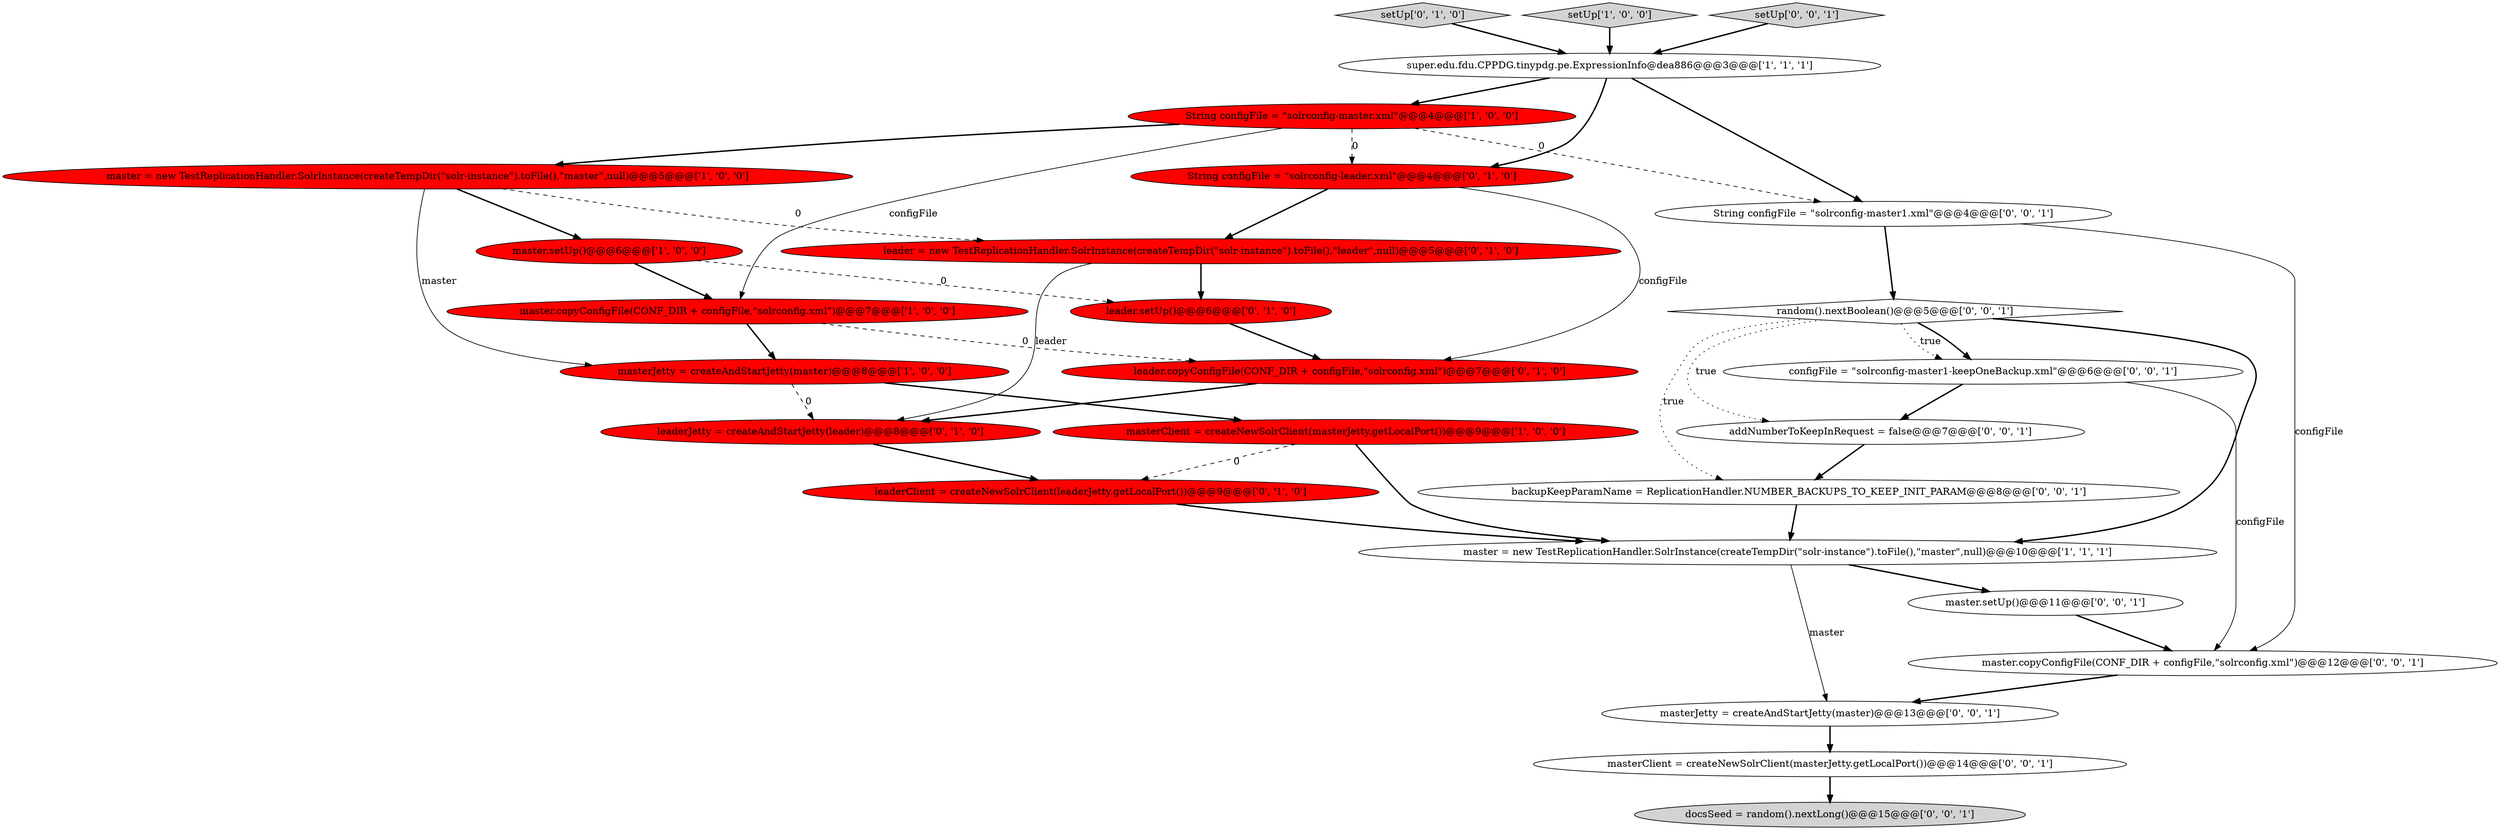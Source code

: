 digraph {
17 [style = filled, label = "masterJetty = createAndStartJetty(master)@@@13@@@['0', '0', '1']", fillcolor = white, shape = ellipse image = "AAA0AAABBB3BBB"];
1 [style = filled, label = "masterJetty = createAndStartJetty(master)@@@8@@@['1', '0', '0']", fillcolor = red, shape = ellipse image = "AAA1AAABBB1BBB"];
7 [style = filled, label = "master.setUp()@@@6@@@['1', '0', '0']", fillcolor = red, shape = ellipse image = "AAA1AAABBB1BBB"];
13 [style = filled, label = "leaderClient = createNewSolrClient(leaderJetty.getLocalPort())@@@9@@@['0', '1', '0']", fillcolor = red, shape = ellipse image = "AAA1AAABBB2BBB"];
6 [style = filled, label = "String configFile = \"solrconfig-master.xml\"@@@4@@@['1', '0', '0']", fillcolor = red, shape = ellipse image = "AAA1AAABBB1BBB"];
14 [style = filled, label = "leader.setUp()@@@6@@@['0', '1', '0']", fillcolor = red, shape = ellipse image = "AAA1AAABBB2BBB"];
8 [style = filled, label = "master = new TestReplicationHandler.SolrInstance(createTempDir(\"solr-instance\").toFile(),\"master\",null)@@@10@@@['1', '1', '1']", fillcolor = white, shape = ellipse image = "AAA0AAABBB1BBB"];
22 [style = filled, label = "docsSeed = random().nextLong()@@@15@@@['0', '0', '1']", fillcolor = lightgray, shape = ellipse image = "AAA0AAABBB3BBB"];
11 [style = filled, label = "setUp['0', '1', '0']", fillcolor = lightgray, shape = diamond image = "AAA0AAABBB2BBB"];
23 [style = filled, label = "random().nextBoolean()@@@5@@@['0', '0', '1']", fillcolor = white, shape = diamond image = "AAA0AAABBB3BBB"];
9 [style = filled, label = "leader.copyConfigFile(CONF_DIR + configFile,\"solrconfig.xml\")@@@7@@@['0', '1', '0']", fillcolor = red, shape = ellipse image = "AAA1AAABBB2BBB"];
0 [style = filled, label = "setUp['1', '0', '0']", fillcolor = lightgray, shape = diamond image = "AAA0AAABBB1BBB"];
19 [style = filled, label = "String configFile = \"solrconfig-master1.xml\"@@@4@@@['0', '0', '1']", fillcolor = white, shape = ellipse image = "AAA0AAABBB3BBB"];
4 [style = filled, label = "master.copyConfigFile(CONF_DIR + configFile,\"solrconfig.xml\")@@@7@@@['1', '0', '0']", fillcolor = red, shape = ellipse image = "AAA1AAABBB1BBB"];
5 [style = filled, label = "super.edu.fdu.CPPDG.tinypdg.pe.ExpressionInfo@dea886@@@3@@@['1', '1', '1']", fillcolor = white, shape = ellipse image = "AAA0AAABBB1BBB"];
21 [style = filled, label = "master.copyConfigFile(CONF_DIR + configFile,\"solrconfig.xml\")@@@12@@@['0', '0', '1']", fillcolor = white, shape = ellipse image = "AAA0AAABBB3BBB"];
12 [style = filled, label = "leader = new TestReplicationHandler.SolrInstance(createTempDir(\"solr-instance\").toFile(),\"leader\",null)@@@5@@@['0', '1', '0']", fillcolor = red, shape = ellipse image = "AAA1AAABBB2BBB"];
20 [style = filled, label = "master.setUp()@@@11@@@['0', '0', '1']", fillcolor = white, shape = ellipse image = "AAA0AAABBB3BBB"];
25 [style = filled, label = "masterClient = createNewSolrClient(masterJetty.getLocalPort())@@@14@@@['0', '0', '1']", fillcolor = white, shape = ellipse image = "AAA0AAABBB3BBB"];
18 [style = filled, label = "configFile = \"solrconfig-master1-keepOneBackup.xml\"@@@6@@@['0', '0', '1']", fillcolor = white, shape = ellipse image = "AAA0AAABBB3BBB"];
15 [style = filled, label = "leaderJetty = createAndStartJetty(leader)@@@8@@@['0', '1', '0']", fillcolor = red, shape = ellipse image = "AAA1AAABBB2BBB"];
24 [style = filled, label = "backupKeepParamName = ReplicationHandler.NUMBER_BACKUPS_TO_KEEP_INIT_PARAM@@@8@@@['0', '0', '1']", fillcolor = white, shape = ellipse image = "AAA0AAABBB3BBB"];
16 [style = filled, label = "setUp['0', '0', '1']", fillcolor = lightgray, shape = diamond image = "AAA0AAABBB3BBB"];
2 [style = filled, label = "masterClient = createNewSolrClient(masterJetty.getLocalPort())@@@9@@@['1', '0', '0']", fillcolor = red, shape = ellipse image = "AAA1AAABBB1BBB"];
3 [style = filled, label = "master = new TestReplicationHandler.SolrInstance(createTempDir(\"solr-instance\").toFile(),\"master\",null)@@@5@@@['1', '0', '0']", fillcolor = red, shape = ellipse image = "AAA1AAABBB1BBB"];
10 [style = filled, label = "String configFile = \"solrconfig-leader.xml\"@@@4@@@['0', '1', '0']", fillcolor = red, shape = ellipse image = "AAA1AAABBB2BBB"];
26 [style = filled, label = "addNumberToKeepInRequest = false@@@7@@@['0', '0', '1']", fillcolor = white, shape = ellipse image = "AAA0AAABBB3BBB"];
6->3 [style = bold, label=""];
5->10 [style = bold, label=""];
17->25 [style = bold, label=""];
15->13 [style = bold, label=""];
25->22 [style = bold, label=""];
7->14 [style = dashed, label="0"];
1->15 [style = dashed, label="0"];
18->26 [style = bold, label=""];
6->4 [style = solid, label="configFile"];
12->15 [style = solid, label="leader"];
18->21 [style = solid, label="configFile"];
7->4 [style = bold, label=""];
23->8 [style = bold, label=""];
26->24 [style = bold, label=""];
8->17 [style = solid, label="master"];
6->10 [style = dashed, label="0"];
20->21 [style = bold, label=""];
5->19 [style = bold, label=""];
4->9 [style = dashed, label="0"];
11->5 [style = bold, label=""];
3->1 [style = solid, label="master"];
23->26 [style = dotted, label="true"];
8->20 [style = bold, label=""];
3->12 [style = dashed, label="0"];
5->6 [style = bold, label=""];
23->18 [style = dotted, label="true"];
3->7 [style = bold, label=""];
10->9 [style = solid, label="configFile"];
10->12 [style = bold, label=""];
9->15 [style = bold, label=""];
19->21 [style = solid, label="configFile"];
19->23 [style = bold, label=""];
2->13 [style = dashed, label="0"];
6->19 [style = dashed, label="0"];
12->14 [style = bold, label=""];
16->5 [style = bold, label=""];
14->9 [style = bold, label=""];
4->1 [style = bold, label=""];
1->2 [style = bold, label=""];
24->8 [style = bold, label=""];
13->8 [style = bold, label=""];
21->17 [style = bold, label=""];
23->24 [style = dotted, label="true"];
23->18 [style = bold, label=""];
2->8 [style = bold, label=""];
0->5 [style = bold, label=""];
}
